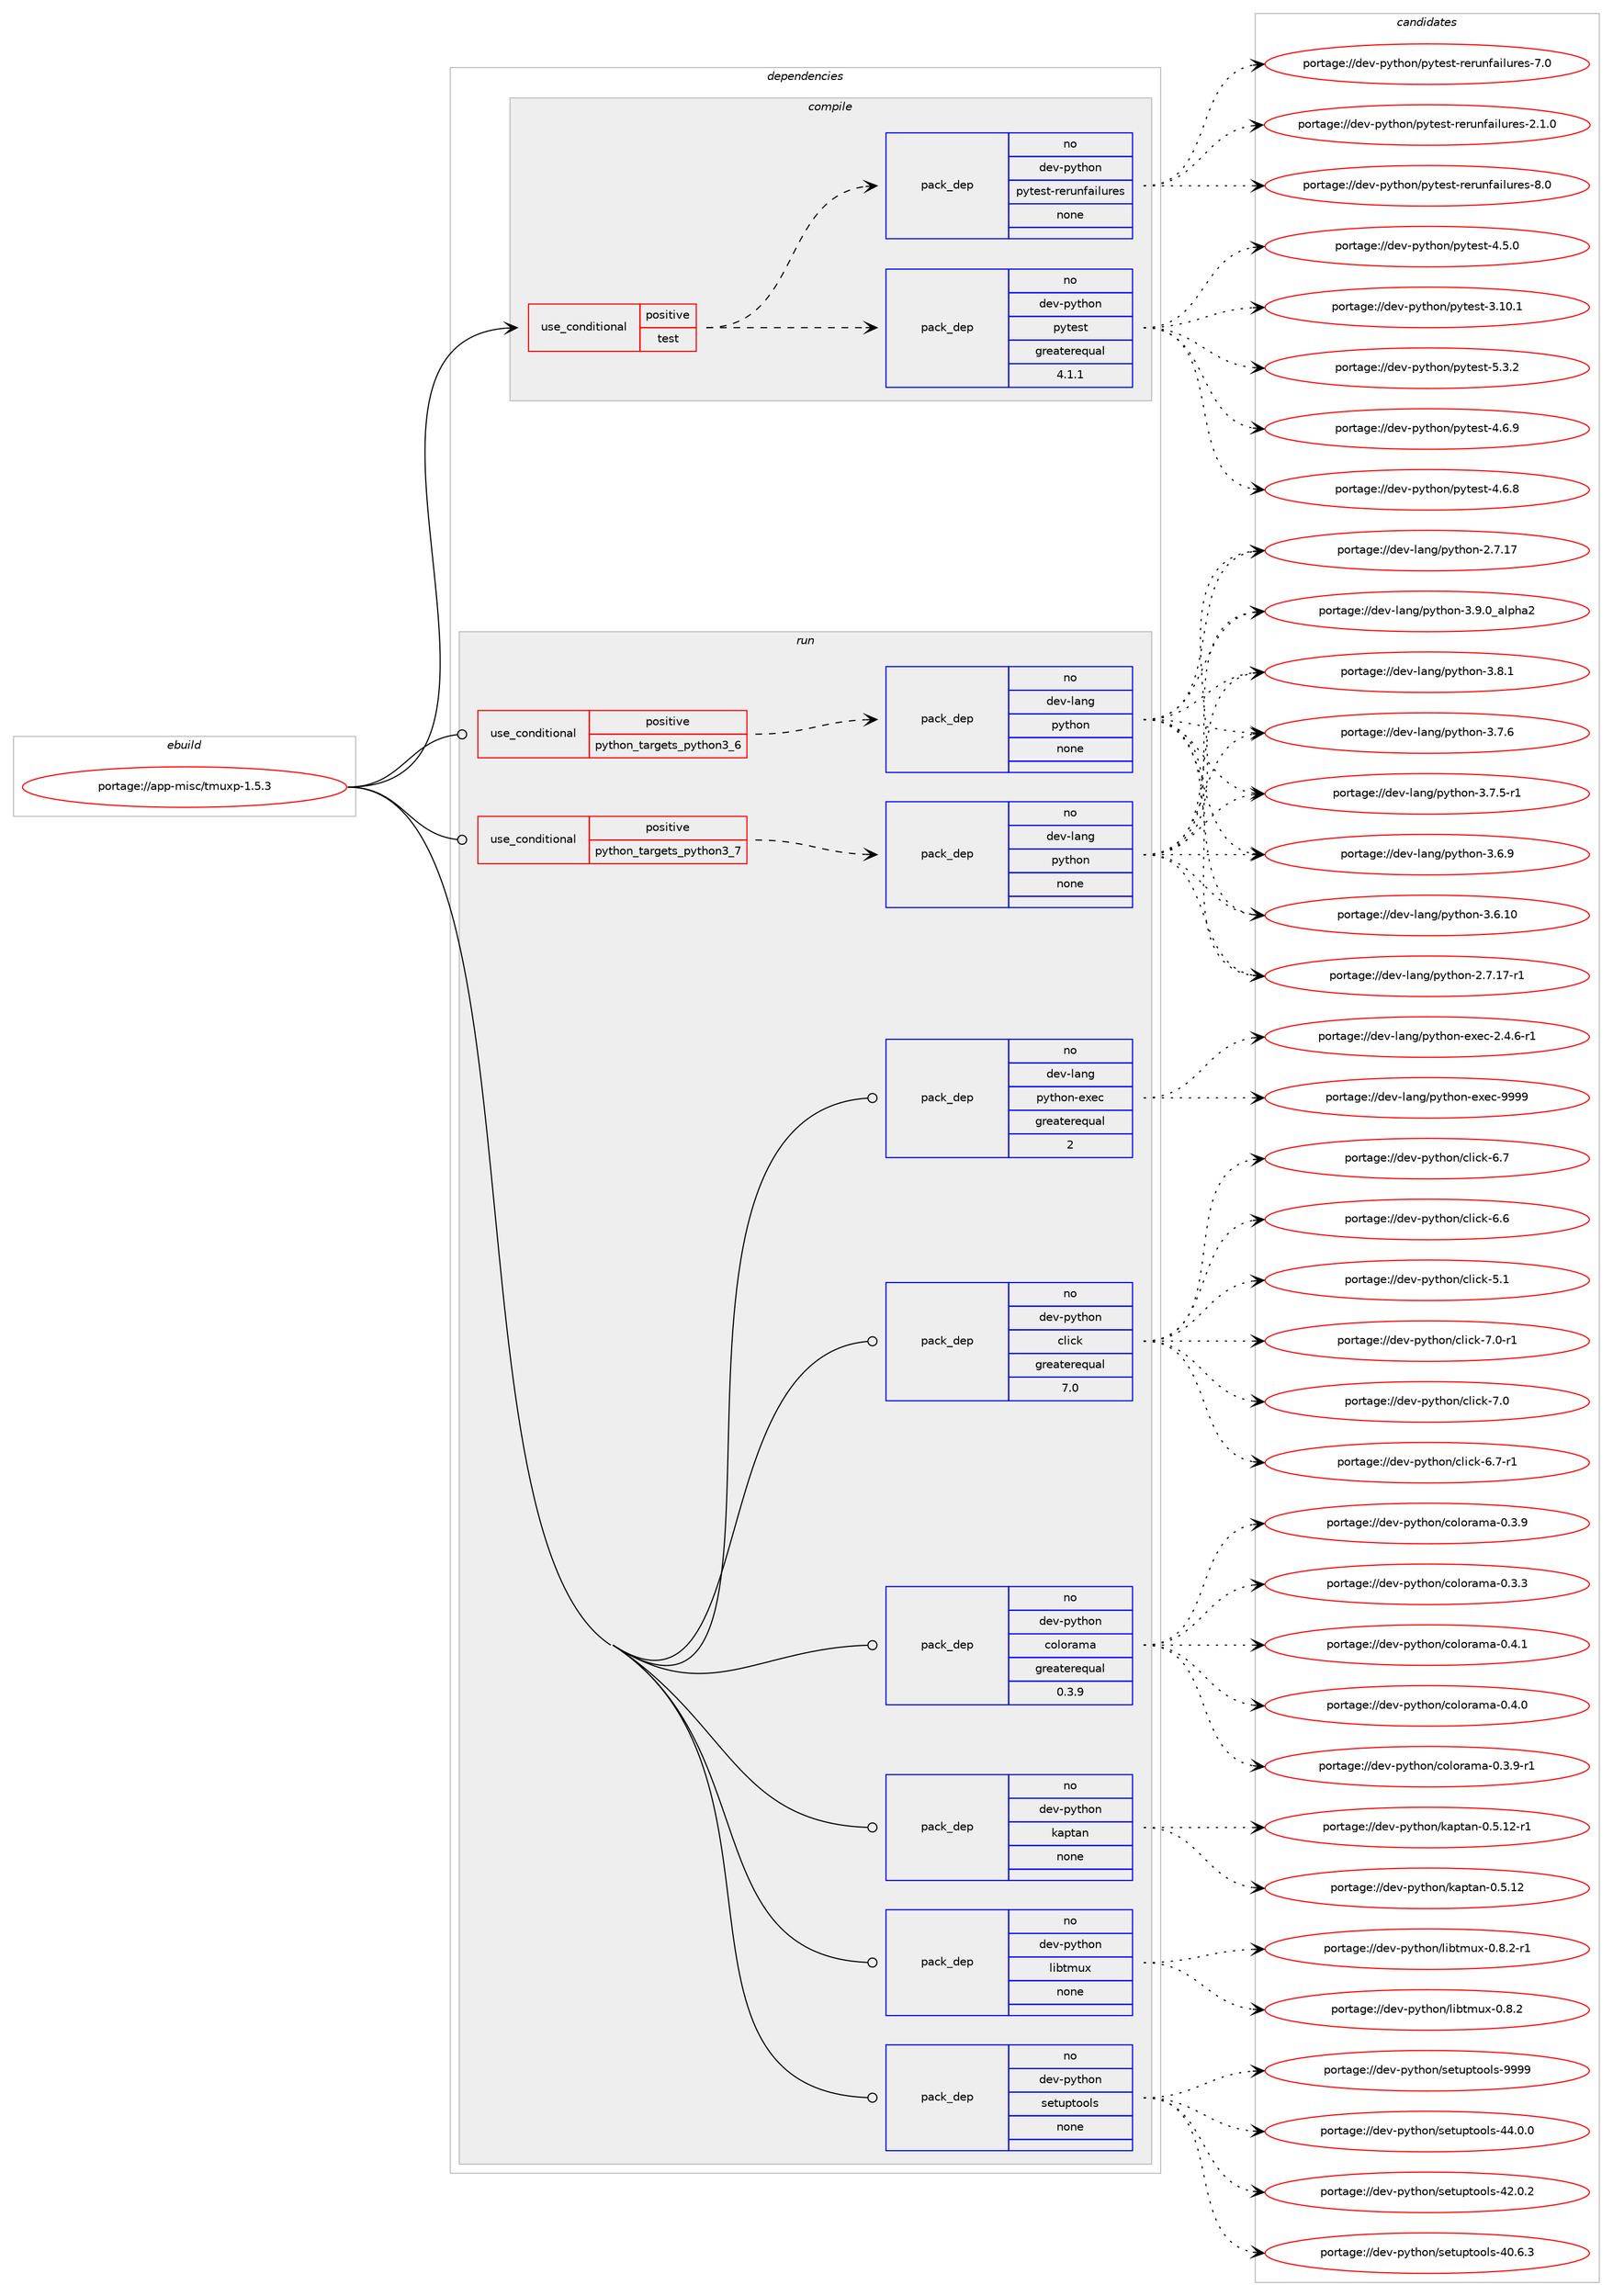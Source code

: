 digraph prolog {

# *************
# Graph options
# *************

newrank=true;
concentrate=true;
compound=true;
graph [rankdir=LR,fontname=Helvetica,fontsize=10,ranksep=1.5];#, ranksep=2.5, nodesep=0.2];
edge  [arrowhead=vee];
node  [fontname=Helvetica,fontsize=10];

# **********
# The ebuild
# **********

subgraph cluster_leftcol {
color=gray;
label=<<i>ebuild</i>>;
id [label="portage://app-misc/tmuxp-1.5.3", color=red, width=4, href="../app-misc/tmuxp-1.5.3.svg"];
}

# ****************
# The dependencies
# ****************

subgraph cluster_midcol {
color=gray;
label=<<i>dependencies</i>>;
subgraph cluster_compile {
fillcolor="#eeeeee";
style=filled;
label=<<i>compile</i>>;
subgraph cond142724 {
dependency609392 [label=<<TABLE BORDER="0" CELLBORDER="1" CELLSPACING="0" CELLPADDING="4"><TR><TD ROWSPAN="3" CELLPADDING="10">use_conditional</TD></TR><TR><TD>positive</TD></TR><TR><TD>test</TD></TR></TABLE>>, shape=none, color=red];
subgraph pack458510 {
dependency609393 [label=<<TABLE BORDER="0" CELLBORDER="1" CELLSPACING="0" CELLPADDING="4" WIDTH="220"><TR><TD ROWSPAN="6" CELLPADDING="30">pack_dep</TD></TR><TR><TD WIDTH="110">no</TD></TR><TR><TD>dev-python</TD></TR><TR><TD>pytest</TD></TR><TR><TD>greaterequal</TD></TR><TR><TD>4.1.1</TD></TR></TABLE>>, shape=none, color=blue];
}
dependency609392:e -> dependency609393:w [weight=20,style="dashed",arrowhead="vee"];
subgraph pack458511 {
dependency609394 [label=<<TABLE BORDER="0" CELLBORDER="1" CELLSPACING="0" CELLPADDING="4" WIDTH="220"><TR><TD ROWSPAN="6" CELLPADDING="30">pack_dep</TD></TR><TR><TD WIDTH="110">no</TD></TR><TR><TD>dev-python</TD></TR><TR><TD>pytest-rerunfailures</TD></TR><TR><TD>none</TD></TR><TR><TD></TD></TR></TABLE>>, shape=none, color=blue];
}
dependency609392:e -> dependency609394:w [weight=20,style="dashed",arrowhead="vee"];
}
id:e -> dependency609392:w [weight=20,style="solid",arrowhead="vee"];
}
subgraph cluster_compileandrun {
fillcolor="#eeeeee";
style=filled;
label=<<i>compile and run</i>>;
}
subgraph cluster_run {
fillcolor="#eeeeee";
style=filled;
label=<<i>run</i>>;
subgraph cond142725 {
dependency609395 [label=<<TABLE BORDER="0" CELLBORDER="1" CELLSPACING="0" CELLPADDING="4"><TR><TD ROWSPAN="3" CELLPADDING="10">use_conditional</TD></TR><TR><TD>positive</TD></TR><TR><TD>python_targets_python3_6</TD></TR></TABLE>>, shape=none, color=red];
subgraph pack458512 {
dependency609396 [label=<<TABLE BORDER="0" CELLBORDER="1" CELLSPACING="0" CELLPADDING="4" WIDTH="220"><TR><TD ROWSPAN="6" CELLPADDING="30">pack_dep</TD></TR><TR><TD WIDTH="110">no</TD></TR><TR><TD>dev-lang</TD></TR><TR><TD>python</TD></TR><TR><TD>none</TD></TR><TR><TD></TD></TR></TABLE>>, shape=none, color=blue];
}
dependency609395:e -> dependency609396:w [weight=20,style="dashed",arrowhead="vee"];
}
id:e -> dependency609395:w [weight=20,style="solid",arrowhead="odot"];
subgraph cond142726 {
dependency609397 [label=<<TABLE BORDER="0" CELLBORDER="1" CELLSPACING="0" CELLPADDING="4"><TR><TD ROWSPAN="3" CELLPADDING="10">use_conditional</TD></TR><TR><TD>positive</TD></TR><TR><TD>python_targets_python3_7</TD></TR></TABLE>>, shape=none, color=red];
subgraph pack458513 {
dependency609398 [label=<<TABLE BORDER="0" CELLBORDER="1" CELLSPACING="0" CELLPADDING="4" WIDTH="220"><TR><TD ROWSPAN="6" CELLPADDING="30">pack_dep</TD></TR><TR><TD WIDTH="110">no</TD></TR><TR><TD>dev-lang</TD></TR><TR><TD>python</TD></TR><TR><TD>none</TD></TR><TR><TD></TD></TR></TABLE>>, shape=none, color=blue];
}
dependency609397:e -> dependency609398:w [weight=20,style="dashed",arrowhead="vee"];
}
id:e -> dependency609397:w [weight=20,style="solid",arrowhead="odot"];
subgraph pack458514 {
dependency609399 [label=<<TABLE BORDER="0" CELLBORDER="1" CELLSPACING="0" CELLPADDING="4" WIDTH="220"><TR><TD ROWSPAN="6" CELLPADDING="30">pack_dep</TD></TR><TR><TD WIDTH="110">no</TD></TR><TR><TD>dev-lang</TD></TR><TR><TD>python-exec</TD></TR><TR><TD>greaterequal</TD></TR><TR><TD>2</TD></TR></TABLE>>, shape=none, color=blue];
}
id:e -> dependency609399:w [weight=20,style="solid",arrowhead="odot"];
subgraph pack458515 {
dependency609400 [label=<<TABLE BORDER="0" CELLBORDER="1" CELLSPACING="0" CELLPADDING="4" WIDTH="220"><TR><TD ROWSPAN="6" CELLPADDING="30">pack_dep</TD></TR><TR><TD WIDTH="110">no</TD></TR><TR><TD>dev-python</TD></TR><TR><TD>click</TD></TR><TR><TD>greaterequal</TD></TR><TR><TD>7.0</TD></TR></TABLE>>, shape=none, color=blue];
}
id:e -> dependency609400:w [weight=20,style="solid",arrowhead="odot"];
subgraph pack458516 {
dependency609401 [label=<<TABLE BORDER="0" CELLBORDER="1" CELLSPACING="0" CELLPADDING="4" WIDTH="220"><TR><TD ROWSPAN="6" CELLPADDING="30">pack_dep</TD></TR><TR><TD WIDTH="110">no</TD></TR><TR><TD>dev-python</TD></TR><TR><TD>colorama</TD></TR><TR><TD>greaterequal</TD></TR><TR><TD>0.3.9</TD></TR></TABLE>>, shape=none, color=blue];
}
id:e -> dependency609401:w [weight=20,style="solid",arrowhead="odot"];
subgraph pack458517 {
dependency609402 [label=<<TABLE BORDER="0" CELLBORDER="1" CELLSPACING="0" CELLPADDING="4" WIDTH="220"><TR><TD ROWSPAN="6" CELLPADDING="30">pack_dep</TD></TR><TR><TD WIDTH="110">no</TD></TR><TR><TD>dev-python</TD></TR><TR><TD>kaptan</TD></TR><TR><TD>none</TD></TR><TR><TD></TD></TR></TABLE>>, shape=none, color=blue];
}
id:e -> dependency609402:w [weight=20,style="solid",arrowhead="odot"];
subgraph pack458518 {
dependency609403 [label=<<TABLE BORDER="0" CELLBORDER="1" CELLSPACING="0" CELLPADDING="4" WIDTH="220"><TR><TD ROWSPAN="6" CELLPADDING="30">pack_dep</TD></TR><TR><TD WIDTH="110">no</TD></TR><TR><TD>dev-python</TD></TR><TR><TD>libtmux</TD></TR><TR><TD>none</TD></TR><TR><TD></TD></TR></TABLE>>, shape=none, color=blue];
}
id:e -> dependency609403:w [weight=20,style="solid",arrowhead="odot"];
subgraph pack458519 {
dependency609404 [label=<<TABLE BORDER="0" CELLBORDER="1" CELLSPACING="0" CELLPADDING="4" WIDTH="220"><TR><TD ROWSPAN="6" CELLPADDING="30">pack_dep</TD></TR><TR><TD WIDTH="110">no</TD></TR><TR><TD>dev-python</TD></TR><TR><TD>setuptools</TD></TR><TR><TD>none</TD></TR><TR><TD></TD></TR></TABLE>>, shape=none, color=blue];
}
id:e -> dependency609404:w [weight=20,style="solid",arrowhead="odot"];
}
}

# **************
# The candidates
# **************

subgraph cluster_choices {
rank=same;
color=gray;
label=<<i>candidates</i>>;

subgraph choice458510 {
color=black;
nodesep=1;
choice1001011184511212111610411111047112121116101115116455346514650 [label="portage://dev-python/pytest-5.3.2", color=red, width=4,href="../dev-python/pytest-5.3.2.svg"];
choice1001011184511212111610411111047112121116101115116455246544657 [label="portage://dev-python/pytest-4.6.9", color=red, width=4,href="../dev-python/pytest-4.6.9.svg"];
choice1001011184511212111610411111047112121116101115116455246544656 [label="portage://dev-python/pytest-4.6.8", color=red, width=4,href="../dev-python/pytest-4.6.8.svg"];
choice1001011184511212111610411111047112121116101115116455246534648 [label="portage://dev-python/pytest-4.5.0", color=red, width=4,href="../dev-python/pytest-4.5.0.svg"];
choice100101118451121211161041111104711212111610111511645514649484649 [label="portage://dev-python/pytest-3.10.1", color=red, width=4,href="../dev-python/pytest-3.10.1.svg"];
dependency609393:e -> choice1001011184511212111610411111047112121116101115116455346514650:w [style=dotted,weight="100"];
dependency609393:e -> choice1001011184511212111610411111047112121116101115116455246544657:w [style=dotted,weight="100"];
dependency609393:e -> choice1001011184511212111610411111047112121116101115116455246544656:w [style=dotted,weight="100"];
dependency609393:e -> choice1001011184511212111610411111047112121116101115116455246534648:w [style=dotted,weight="100"];
dependency609393:e -> choice100101118451121211161041111104711212111610111511645514649484649:w [style=dotted,weight="100"];
}
subgraph choice458511 {
color=black;
nodesep=1;
choice1001011184511212111610411111047112121116101115116451141011141171101029710510811711410111545564648 [label="portage://dev-python/pytest-rerunfailures-8.0", color=red, width=4,href="../dev-python/pytest-rerunfailures-8.0.svg"];
choice1001011184511212111610411111047112121116101115116451141011141171101029710510811711410111545554648 [label="portage://dev-python/pytest-rerunfailures-7.0", color=red, width=4,href="../dev-python/pytest-rerunfailures-7.0.svg"];
choice10010111845112121116104111110471121211161011151164511410111411711010297105108117114101115455046494648 [label="portage://dev-python/pytest-rerunfailures-2.1.0", color=red, width=4,href="../dev-python/pytest-rerunfailures-2.1.0.svg"];
dependency609394:e -> choice1001011184511212111610411111047112121116101115116451141011141171101029710510811711410111545564648:w [style=dotted,weight="100"];
dependency609394:e -> choice1001011184511212111610411111047112121116101115116451141011141171101029710510811711410111545554648:w [style=dotted,weight="100"];
dependency609394:e -> choice10010111845112121116104111110471121211161011151164511410111411711010297105108117114101115455046494648:w [style=dotted,weight="100"];
}
subgraph choice458512 {
color=black;
nodesep=1;
choice10010111845108971101034711212111610411111045514657464895971081121049750 [label="portage://dev-lang/python-3.9.0_alpha2", color=red, width=4,href="../dev-lang/python-3.9.0_alpha2.svg"];
choice100101118451089711010347112121116104111110455146564649 [label="portage://dev-lang/python-3.8.1", color=red, width=4,href="../dev-lang/python-3.8.1.svg"];
choice100101118451089711010347112121116104111110455146554654 [label="portage://dev-lang/python-3.7.6", color=red, width=4,href="../dev-lang/python-3.7.6.svg"];
choice1001011184510897110103471121211161041111104551465546534511449 [label="portage://dev-lang/python-3.7.5-r1", color=red, width=4,href="../dev-lang/python-3.7.5-r1.svg"];
choice100101118451089711010347112121116104111110455146544657 [label="portage://dev-lang/python-3.6.9", color=red, width=4,href="../dev-lang/python-3.6.9.svg"];
choice10010111845108971101034711212111610411111045514654464948 [label="portage://dev-lang/python-3.6.10", color=red, width=4,href="../dev-lang/python-3.6.10.svg"];
choice100101118451089711010347112121116104111110455046554649554511449 [label="portage://dev-lang/python-2.7.17-r1", color=red, width=4,href="../dev-lang/python-2.7.17-r1.svg"];
choice10010111845108971101034711212111610411111045504655464955 [label="portage://dev-lang/python-2.7.17", color=red, width=4,href="../dev-lang/python-2.7.17.svg"];
dependency609396:e -> choice10010111845108971101034711212111610411111045514657464895971081121049750:w [style=dotted,weight="100"];
dependency609396:e -> choice100101118451089711010347112121116104111110455146564649:w [style=dotted,weight="100"];
dependency609396:e -> choice100101118451089711010347112121116104111110455146554654:w [style=dotted,weight="100"];
dependency609396:e -> choice1001011184510897110103471121211161041111104551465546534511449:w [style=dotted,weight="100"];
dependency609396:e -> choice100101118451089711010347112121116104111110455146544657:w [style=dotted,weight="100"];
dependency609396:e -> choice10010111845108971101034711212111610411111045514654464948:w [style=dotted,weight="100"];
dependency609396:e -> choice100101118451089711010347112121116104111110455046554649554511449:w [style=dotted,weight="100"];
dependency609396:e -> choice10010111845108971101034711212111610411111045504655464955:w [style=dotted,weight="100"];
}
subgraph choice458513 {
color=black;
nodesep=1;
choice10010111845108971101034711212111610411111045514657464895971081121049750 [label="portage://dev-lang/python-3.9.0_alpha2", color=red, width=4,href="../dev-lang/python-3.9.0_alpha2.svg"];
choice100101118451089711010347112121116104111110455146564649 [label="portage://dev-lang/python-3.8.1", color=red, width=4,href="../dev-lang/python-3.8.1.svg"];
choice100101118451089711010347112121116104111110455146554654 [label="portage://dev-lang/python-3.7.6", color=red, width=4,href="../dev-lang/python-3.7.6.svg"];
choice1001011184510897110103471121211161041111104551465546534511449 [label="portage://dev-lang/python-3.7.5-r1", color=red, width=4,href="../dev-lang/python-3.7.5-r1.svg"];
choice100101118451089711010347112121116104111110455146544657 [label="portage://dev-lang/python-3.6.9", color=red, width=4,href="../dev-lang/python-3.6.9.svg"];
choice10010111845108971101034711212111610411111045514654464948 [label="portage://dev-lang/python-3.6.10", color=red, width=4,href="../dev-lang/python-3.6.10.svg"];
choice100101118451089711010347112121116104111110455046554649554511449 [label="portage://dev-lang/python-2.7.17-r1", color=red, width=4,href="../dev-lang/python-2.7.17-r1.svg"];
choice10010111845108971101034711212111610411111045504655464955 [label="portage://dev-lang/python-2.7.17", color=red, width=4,href="../dev-lang/python-2.7.17.svg"];
dependency609398:e -> choice10010111845108971101034711212111610411111045514657464895971081121049750:w [style=dotted,weight="100"];
dependency609398:e -> choice100101118451089711010347112121116104111110455146564649:w [style=dotted,weight="100"];
dependency609398:e -> choice100101118451089711010347112121116104111110455146554654:w [style=dotted,weight="100"];
dependency609398:e -> choice1001011184510897110103471121211161041111104551465546534511449:w [style=dotted,weight="100"];
dependency609398:e -> choice100101118451089711010347112121116104111110455146544657:w [style=dotted,weight="100"];
dependency609398:e -> choice10010111845108971101034711212111610411111045514654464948:w [style=dotted,weight="100"];
dependency609398:e -> choice100101118451089711010347112121116104111110455046554649554511449:w [style=dotted,weight="100"];
dependency609398:e -> choice10010111845108971101034711212111610411111045504655464955:w [style=dotted,weight="100"];
}
subgraph choice458514 {
color=black;
nodesep=1;
choice10010111845108971101034711212111610411111045101120101994557575757 [label="portage://dev-lang/python-exec-9999", color=red, width=4,href="../dev-lang/python-exec-9999.svg"];
choice10010111845108971101034711212111610411111045101120101994550465246544511449 [label="portage://dev-lang/python-exec-2.4.6-r1", color=red, width=4,href="../dev-lang/python-exec-2.4.6-r1.svg"];
dependency609399:e -> choice10010111845108971101034711212111610411111045101120101994557575757:w [style=dotted,weight="100"];
dependency609399:e -> choice10010111845108971101034711212111610411111045101120101994550465246544511449:w [style=dotted,weight="100"];
}
subgraph choice458515 {
color=black;
nodesep=1;
choice10010111845112121116104111110479910810599107455546484511449 [label="portage://dev-python/click-7.0-r1", color=red, width=4,href="../dev-python/click-7.0-r1.svg"];
choice1001011184511212111610411111047991081059910745554648 [label="portage://dev-python/click-7.0", color=red, width=4,href="../dev-python/click-7.0.svg"];
choice10010111845112121116104111110479910810599107455446554511449 [label="portage://dev-python/click-6.7-r1", color=red, width=4,href="../dev-python/click-6.7-r1.svg"];
choice1001011184511212111610411111047991081059910745544655 [label="portage://dev-python/click-6.7", color=red, width=4,href="../dev-python/click-6.7.svg"];
choice1001011184511212111610411111047991081059910745544654 [label="portage://dev-python/click-6.6", color=red, width=4,href="../dev-python/click-6.6.svg"];
choice1001011184511212111610411111047991081059910745534649 [label="portage://dev-python/click-5.1", color=red, width=4,href="../dev-python/click-5.1.svg"];
dependency609400:e -> choice10010111845112121116104111110479910810599107455546484511449:w [style=dotted,weight="100"];
dependency609400:e -> choice1001011184511212111610411111047991081059910745554648:w [style=dotted,weight="100"];
dependency609400:e -> choice10010111845112121116104111110479910810599107455446554511449:w [style=dotted,weight="100"];
dependency609400:e -> choice1001011184511212111610411111047991081059910745544655:w [style=dotted,weight="100"];
dependency609400:e -> choice1001011184511212111610411111047991081059910745544654:w [style=dotted,weight="100"];
dependency609400:e -> choice1001011184511212111610411111047991081059910745534649:w [style=dotted,weight="100"];
}
subgraph choice458516 {
color=black;
nodesep=1;
choice1001011184511212111610411111047991111081111149710997454846524649 [label="portage://dev-python/colorama-0.4.1", color=red, width=4,href="../dev-python/colorama-0.4.1.svg"];
choice1001011184511212111610411111047991111081111149710997454846524648 [label="portage://dev-python/colorama-0.4.0", color=red, width=4,href="../dev-python/colorama-0.4.0.svg"];
choice10010111845112121116104111110479911110811111497109974548465146574511449 [label="portage://dev-python/colorama-0.3.9-r1", color=red, width=4,href="../dev-python/colorama-0.3.9-r1.svg"];
choice1001011184511212111610411111047991111081111149710997454846514657 [label="portage://dev-python/colorama-0.3.9", color=red, width=4,href="../dev-python/colorama-0.3.9.svg"];
choice1001011184511212111610411111047991111081111149710997454846514651 [label="portage://dev-python/colorama-0.3.3", color=red, width=4,href="../dev-python/colorama-0.3.3.svg"];
dependency609401:e -> choice1001011184511212111610411111047991111081111149710997454846524649:w [style=dotted,weight="100"];
dependency609401:e -> choice1001011184511212111610411111047991111081111149710997454846524648:w [style=dotted,weight="100"];
dependency609401:e -> choice10010111845112121116104111110479911110811111497109974548465146574511449:w [style=dotted,weight="100"];
dependency609401:e -> choice1001011184511212111610411111047991111081111149710997454846514657:w [style=dotted,weight="100"];
dependency609401:e -> choice1001011184511212111610411111047991111081111149710997454846514651:w [style=dotted,weight="100"];
}
subgraph choice458517 {
color=black;
nodesep=1;
choice10010111845112121116104111110471079711211697110454846534649504511449 [label="portage://dev-python/kaptan-0.5.12-r1", color=red, width=4,href="../dev-python/kaptan-0.5.12-r1.svg"];
choice1001011184511212111610411111047107971121169711045484653464950 [label="portage://dev-python/kaptan-0.5.12", color=red, width=4,href="../dev-python/kaptan-0.5.12.svg"];
dependency609402:e -> choice10010111845112121116104111110471079711211697110454846534649504511449:w [style=dotted,weight="100"];
dependency609402:e -> choice1001011184511212111610411111047107971121169711045484653464950:w [style=dotted,weight="100"];
}
subgraph choice458518 {
color=black;
nodesep=1;
choice1001011184511212111610411111047108105981161091171204548465646504511449 [label="portage://dev-python/libtmux-0.8.2-r1", color=red, width=4,href="../dev-python/libtmux-0.8.2-r1.svg"];
choice100101118451121211161041111104710810598116109117120454846564650 [label="portage://dev-python/libtmux-0.8.2", color=red, width=4,href="../dev-python/libtmux-0.8.2.svg"];
dependency609403:e -> choice1001011184511212111610411111047108105981161091171204548465646504511449:w [style=dotted,weight="100"];
dependency609403:e -> choice100101118451121211161041111104710810598116109117120454846564650:w [style=dotted,weight="100"];
}
subgraph choice458519 {
color=black;
nodesep=1;
choice10010111845112121116104111110471151011161171121161111111081154557575757 [label="portage://dev-python/setuptools-9999", color=red, width=4,href="../dev-python/setuptools-9999.svg"];
choice100101118451121211161041111104711510111611711211611111110811545525246484648 [label="portage://dev-python/setuptools-44.0.0", color=red, width=4,href="../dev-python/setuptools-44.0.0.svg"];
choice100101118451121211161041111104711510111611711211611111110811545525046484650 [label="portage://dev-python/setuptools-42.0.2", color=red, width=4,href="../dev-python/setuptools-42.0.2.svg"];
choice100101118451121211161041111104711510111611711211611111110811545524846544651 [label="portage://dev-python/setuptools-40.6.3", color=red, width=4,href="../dev-python/setuptools-40.6.3.svg"];
dependency609404:e -> choice10010111845112121116104111110471151011161171121161111111081154557575757:w [style=dotted,weight="100"];
dependency609404:e -> choice100101118451121211161041111104711510111611711211611111110811545525246484648:w [style=dotted,weight="100"];
dependency609404:e -> choice100101118451121211161041111104711510111611711211611111110811545525046484650:w [style=dotted,weight="100"];
dependency609404:e -> choice100101118451121211161041111104711510111611711211611111110811545524846544651:w [style=dotted,weight="100"];
}
}

}
